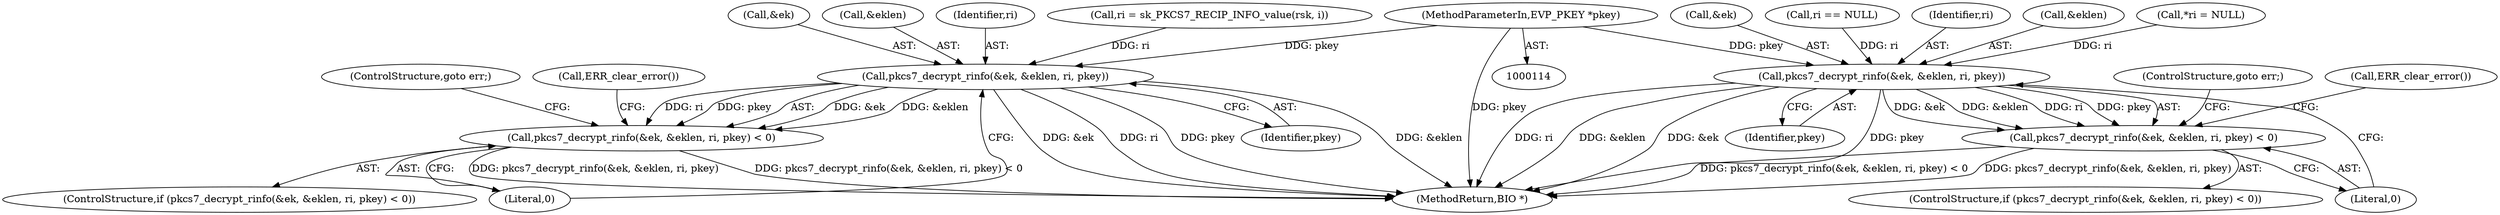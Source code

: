 digraph "0_openssl_59302b600e8d5b77ef144e447bb046fd7ab72686@pointer" {
"1000116" [label="(MethodParameterIn,EVP_PKEY *pkey)"];
"1000529" [label="(Call,pkcs7_decrypt_rinfo(&ek, &eklen, ri, pkey))"];
"1000528" [label="(Call,pkcs7_decrypt_rinfo(&ek, &eklen, ri, pkey) < 0)"];
"1000543" [label="(Call,pkcs7_decrypt_rinfo(&ek, &eklen, ri, pkey))"];
"1000542" [label="(Call,pkcs7_decrypt_rinfo(&ek, &eklen, ri, pkey) < 0)"];
"1000116" [label="(MethodParameterIn,EVP_PKEY *pkey)"];
"1000529" [label="(Call,pkcs7_decrypt_rinfo(&ek, &eklen, ri, pkey))"];
"1000532" [label="(Call,&eklen)"];
"1000541" [label="(ControlStructure,if (pkcs7_decrypt_rinfo(&ek, &eklen, ri, pkey) < 0))"];
"1000535" [label="(Identifier,pkey)"];
"1000544" [label="(Call,&ek)"];
"1000542" [label="(Call,pkcs7_decrypt_rinfo(&ek, &eklen, ri, pkey) < 0)"];
"1000536" [label="(Literal,0)"];
"1000552" [label="(Call,ERR_clear_error())"];
"1000534" [label="(Identifier,ri)"];
"1000537" [label="(ControlStructure,goto err;)"];
"1000550" [label="(Literal,0)"];
"1000739" [label="(MethodReturn,BIO *)"];
"1000498" [label="(Call,ri == NULL)"];
"1000548" [label="(Identifier,ri)"];
"1000546" [label="(Call,&eklen)"];
"1000528" [label="(Call,pkcs7_decrypt_rinfo(&ek, &eklen, ri, pkey) < 0)"];
"1000522" [label="(Call,ri = sk_PKCS7_RECIP_INFO_value(rsk, i))"];
"1000551" [label="(ControlStructure,goto err;)"];
"1000530" [label="(Call,&ek)"];
"1000538" [label="(Call,ERR_clear_error())"];
"1000543" [label="(Call,pkcs7_decrypt_rinfo(&ek, &eklen, ri, pkey))"];
"1000549" [label="(Identifier,pkey)"];
"1000169" [label="(Call,*ri = NULL)"];
"1000527" [label="(ControlStructure,if (pkcs7_decrypt_rinfo(&ek, &eklen, ri, pkey) < 0))"];
"1000116" -> "1000114"  [label="AST: "];
"1000116" -> "1000739"  [label="DDG: pkey"];
"1000116" -> "1000529"  [label="DDG: pkey"];
"1000116" -> "1000543"  [label="DDG: pkey"];
"1000529" -> "1000528"  [label="AST: "];
"1000529" -> "1000535"  [label="CFG: "];
"1000530" -> "1000529"  [label="AST: "];
"1000532" -> "1000529"  [label="AST: "];
"1000534" -> "1000529"  [label="AST: "];
"1000535" -> "1000529"  [label="AST: "];
"1000536" -> "1000529"  [label="CFG: "];
"1000529" -> "1000739"  [label="DDG: &ek"];
"1000529" -> "1000739"  [label="DDG: ri"];
"1000529" -> "1000739"  [label="DDG: pkey"];
"1000529" -> "1000739"  [label="DDG: &eklen"];
"1000529" -> "1000528"  [label="DDG: &ek"];
"1000529" -> "1000528"  [label="DDG: &eklen"];
"1000529" -> "1000528"  [label="DDG: ri"];
"1000529" -> "1000528"  [label="DDG: pkey"];
"1000522" -> "1000529"  [label="DDG: ri"];
"1000528" -> "1000527"  [label="AST: "];
"1000528" -> "1000536"  [label="CFG: "];
"1000536" -> "1000528"  [label="AST: "];
"1000537" -> "1000528"  [label="CFG: "];
"1000538" -> "1000528"  [label="CFG: "];
"1000528" -> "1000739"  [label="DDG: pkcs7_decrypt_rinfo(&ek, &eklen, ri, pkey) < 0"];
"1000528" -> "1000739"  [label="DDG: pkcs7_decrypt_rinfo(&ek, &eklen, ri, pkey)"];
"1000543" -> "1000542"  [label="AST: "];
"1000543" -> "1000549"  [label="CFG: "];
"1000544" -> "1000543"  [label="AST: "];
"1000546" -> "1000543"  [label="AST: "];
"1000548" -> "1000543"  [label="AST: "];
"1000549" -> "1000543"  [label="AST: "];
"1000550" -> "1000543"  [label="CFG: "];
"1000543" -> "1000739"  [label="DDG: ri"];
"1000543" -> "1000739"  [label="DDG: &eklen"];
"1000543" -> "1000739"  [label="DDG: &ek"];
"1000543" -> "1000739"  [label="DDG: pkey"];
"1000543" -> "1000542"  [label="DDG: &ek"];
"1000543" -> "1000542"  [label="DDG: &eklen"];
"1000543" -> "1000542"  [label="DDG: ri"];
"1000543" -> "1000542"  [label="DDG: pkey"];
"1000498" -> "1000543"  [label="DDG: ri"];
"1000169" -> "1000543"  [label="DDG: ri"];
"1000542" -> "1000541"  [label="AST: "];
"1000542" -> "1000550"  [label="CFG: "];
"1000550" -> "1000542"  [label="AST: "];
"1000551" -> "1000542"  [label="CFG: "];
"1000552" -> "1000542"  [label="CFG: "];
"1000542" -> "1000739"  [label="DDG: pkcs7_decrypt_rinfo(&ek, &eklen, ri, pkey)"];
"1000542" -> "1000739"  [label="DDG: pkcs7_decrypt_rinfo(&ek, &eklen, ri, pkey) < 0"];
}
